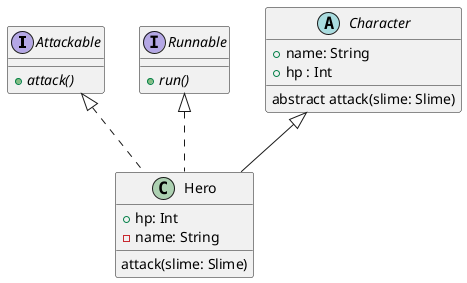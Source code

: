 @startuml

interface Attackable {
    {abstract} +attack()
}

interface Runnable {
    {abstract} +run()
}

abstract class Character {
+ name: String
+ hp : Int

abstract attack(slime: Slime)

}


'class Slime


class Hero extends Character implements Runnable, Attackable {
+ hp: Int
- name: String

attack(slime: Slime)
}

'class SuperHero {}



@enduml